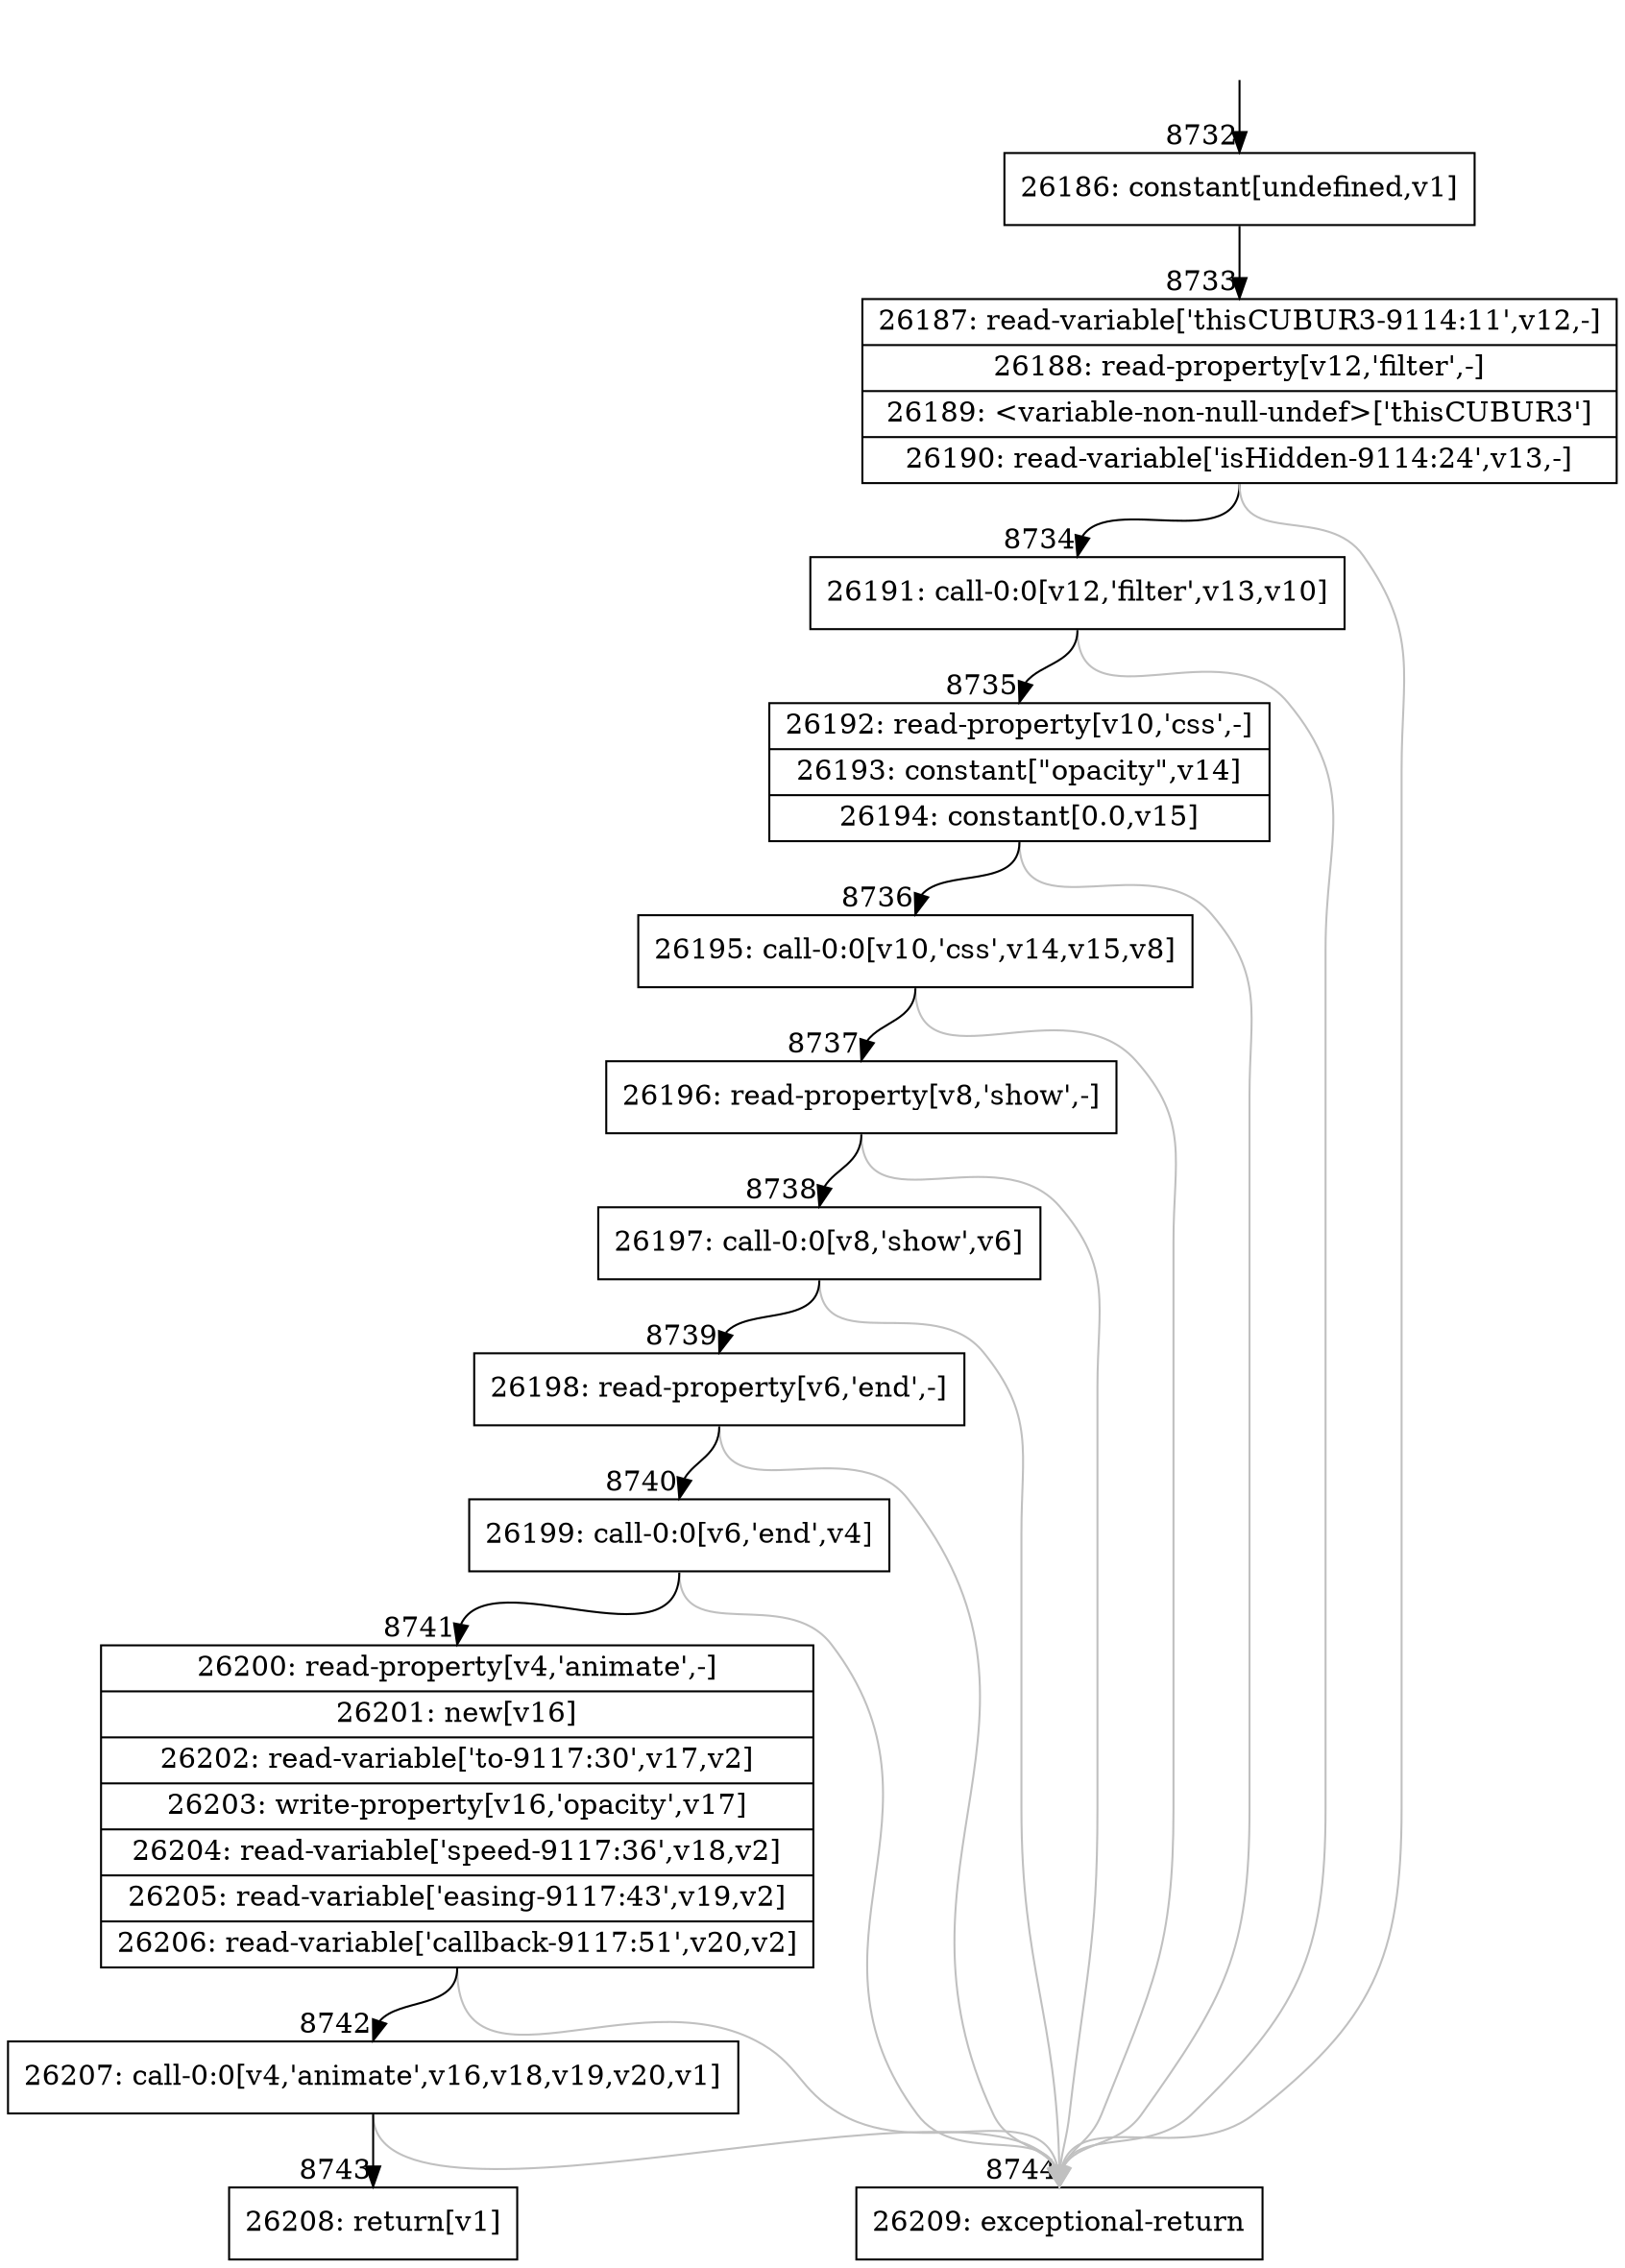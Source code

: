 digraph {
rankdir="TD"
BB_entry542[shape=none,label=""];
BB_entry542 -> BB8732 [tailport=s, headport=n, headlabel="    8732"]
BB8732 [shape=record label="{26186: constant[undefined,v1]}" ] 
BB8732 -> BB8733 [tailport=s, headport=n, headlabel="      8733"]
BB8733 [shape=record label="{26187: read-variable['thisCUBUR3-9114:11',v12,-]|26188: read-property[v12,'filter',-]|26189: \<variable-non-null-undef\>['thisCUBUR3']|26190: read-variable['isHidden-9114:24',v13,-]}" ] 
BB8733 -> BB8734 [tailport=s, headport=n, headlabel="      8734"]
BB8733 -> BB8744 [tailport=s, headport=n, color=gray, headlabel="      8744"]
BB8734 [shape=record label="{26191: call-0:0[v12,'filter',v13,v10]}" ] 
BB8734 -> BB8735 [tailport=s, headport=n, headlabel="      8735"]
BB8734 -> BB8744 [tailport=s, headport=n, color=gray]
BB8735 [shape=record label="{26192: read-property[v10,'css',-]|26193: constant[\"opacity\",v14]|26194: constant[0.0,v15]}" ] 
BB8735 -> BB8736 [tailport=s, headport=n, headlabel="      8736"]
BB8735 -> BB8744 [tailport=s, headport=n, color=gray]
BB8736 [shape=record label="{26195: call-0:0[v10,'css',v14,v15,v8]}" ] 
BB8736 -> BB8737 [tailport=s, headport=n, headlabel="      8737"]
BB8736 -> BB8744 [tailport=s, headport=n, color=gray]
BB8737 [shape=record label="{26196: read-property[v8,'show',-]}" ] 
BB8737 -> BB8738 [tailport=s, headport=n, headlabel="      8738"]
BB8737 -> BB8744 [tailport=s, headport=n, color=gray]
BB8738 [shape=record label="{26197: call-0:0[v8,'show',v6]}" ] 
BB8738 -> BB8739 [tailport=s, headport=n, headlabel="      8739"]
BB8738 -> BB8744 [tailport=s, headport=n, color=gray]
BB8739 [shape=record label="{26198: read-property[v6,'end',-]}" ] 
BB8739 -> BB8740 [tailport=s, headport=n, headlabel="      8740"]
BB8739 -> BB8744 [tailport=s, headport=n, color=gray]
BB8740 [shape=record label="{26199: call-0:0[v6,'end',v4]}" ] 
BB8740 -> BB8741 [tailport=s, headport=n, headlabel="      8741"]
BB8740 -> BB8744 [tailport=s, headport=n, color=gray]
BB8741 [shape=record label="{26200: read-property[v4,'animate',-]|26201: new[v16]|26202: read-variable['to-9117:30',v17,v2]|26203: write-property[v16,'opacity',v17]|26204: read-variable['speed-9117:36',v18,v2]|26205: read-variable['easing-9117:43',v19,v2]|26206: read-variable['callback-9117:51',v20,v2]}" ] 
BB8741 -> BB8742 [tailport=s, headport=n, headlabel="      8742"]
BB8741 -> BB8744 [tailport=s, headport=n, color=gray]
BB8742 [shape=record label="{26207: call-0:0[v4,'animate',v16,v18,v19,v20,v1]}" ] 
BB8742 -> BB8743 [tailport=s, headport=n, headlabel="      8743"]
BB8742 -> BB8744 [tailport=s, headport=n, color=gray]
BB8743 [shape=record label="{26208: return[v1]}" ] 
BB8744 [shape=record label="{26209: exceptional-return}" ] 
}
